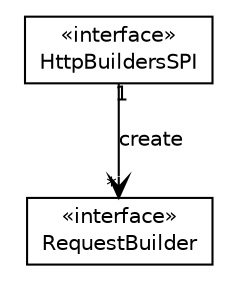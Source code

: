 #!/usr/local/bin/dot
#
# Class diagram 
# Generated by UMLGraph version R5_6-24-gf6e263 (http://www.umlgraph.org/)
#

digraph G {
	edge [fontname="Helvetica",fontsize=10,labelfontname="Helvetica",labelfontsize=10];
	node [fontname="Helvetica",fontsize=10,shape=plaintext];
	nodesep=0.25;
	ranksep=0.5;
	// io.werval.spi.http.HttpBuildersSPI
	c3721 [label=<<table title="io.werval.spi.http.HttpBuildersSPI" border="0" cellborder="1" cellspacing="0" cellpadding="2" port="p" href="./HttpBuildersSPI.html">
		<tr><td><table border="0" cellspacing="0" cellpadding="1">
<tr><td align="center" balign="center"> &#171;interface&#187; </td></tr>
<tr><td align="center" balign="center"> HttpBuildersSPI </td></tr>
		</table></td></tr>
		</table>>, URL="./HttpBuildersSPI.html", fontname="Helvetica", fontcolor="black", fontsize=10.0];
	// io.werval.spi.http.HttpBuildersSPI.RequestBuilder
	c3722 [label=<<table title="io.werval.spi.http.HttpBuildersSPI.RequestBuilder" border="0" cellborder="1" cellspacing="0" cellpadding="2" port="p" href="./HttpBuildersSPI.RequestBuilder.html">
		<tr><td><table border="0" cellspacing="0" cellpadding="1">
<tr><td align="center" balign="center"> &#171;interface&#187; </td></tr>
<tr><td align="center" balign="center"> RequestBuilder </td></tr>
		</table></td></tr>
		</table>>, URL="./HttpBuildersSPI.RequestBuilder.html", fontname="Helvetica", fontcolor="black", fontsize=10.0];
	// io.werval.spi.http.HttpBuildersSPI NAVASSOC io.werval.spi.http.HttpBuildersSPI.RequestBuilder
	c3721:p -> c3722:p [taillabel="1", label="create", headlabel="*", fontname="Helvetica", fontcolor="black", fontsize=10.0, color="black", arrowhead=open];
}

